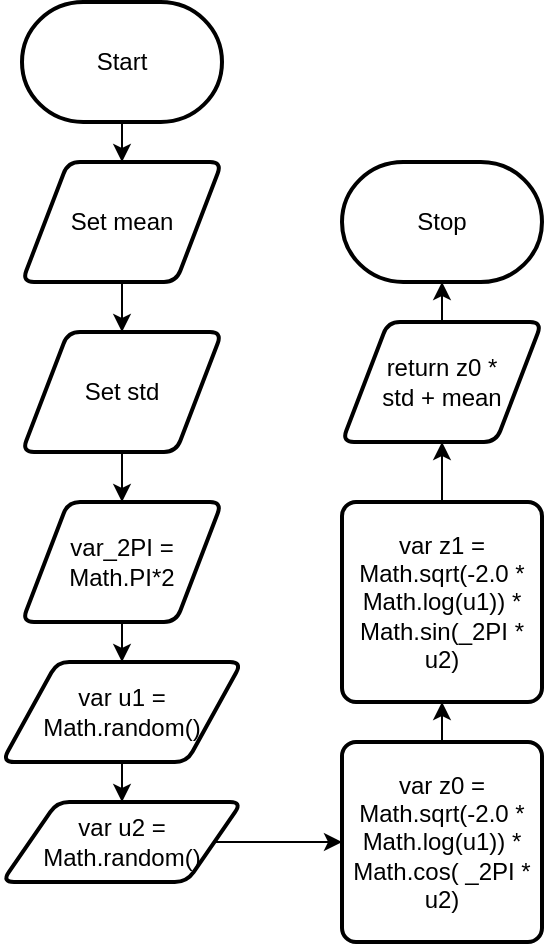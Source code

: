 <mxfile>
    <diagram id="5CpbWU7RKAlu-uI1JnB6" name="Page-1">
        <mxGraphModel dx="275" dy="436" grid="1" gridSize="10" guides="1" tooltips="1" connect="1" arrows="1" fold="1" page="1" pageScale="1" pageWidth="850" pageHeight="1100" math="0" shadow="0">
            <root>
                <mxCell id="0"/>
                <mxCell id="1" parent="0"/>
                <mxCell id="2" value="Stop" style="strokeWidth=2;html=1;shape=mxgraph.flowchart.terminator;whiteSpace=wrap;" vertex="1" parent="1">
                    <mxGeometry x="210" y="110" width="100" height="60" as="geometry"/>
                </mxCell>
                <mxCell id="11" style="edgeStyle=none;html=1;entryX=0.5;entryY=0;entryDx=0;entryDy=0;" edge="1" parent="1" source="3" target="5">
                    <mxGeometry relative="1" as="geometry"/>
                </mxCell>
                <mxCell id="3" value="Start" style="strokeWidth=2;html=1;shape=mxgraph.flowchart.terminator;whiteSpace=wrap;" vertex="1" parent="1">
                    <mxGeometry x="50" y="30" width="100" height="60" as="geometry"/>
                </mxCell>
                <mxCell id="13" style="edgeStyle=none;html=1;" edge="1" parent="1" source="4" target="9">
                    <mxGeometry relative="1" as="geometry"/>
                </mxCell>
                <mxCell id="4" value="Set std" style="shape=parallelogram;html=1;strokeWidth=2;perimeter=parallelogramPerimeter;whiteSpace=wrap;rounded=1;arcSize=12;size=0.23;" vertex="1" parent="1">
                    <mxGeometry x="50" y="195" width="100" height="60" as="geometry"/>
                </mxCell>
                <mxCell id="12" style="edgeStyle=none;html=1;entryX=0.5;entryY=0;entryDx=0;entryDy=0;" edge="1" parent="1" source="5" target="4">
                    <mxGeometry relative="1" as="geometry"/>
                </mxCell>
                <mxCell id="5" value="Set mean" style="shape=parallelogram;html=1;strokeWidth=2;perimeter=parallelogramPerimeter;whiteSpace=wrap;rounded=1;arcSize=12;size=0.23;" vertex="1" parent="1">
                    <mxGeometry x="50" y="110" width="100" height="60" as="geometry"/>
                </mxCell>
                <mxCell id="19" style="edgeStyle=none;html=1;" edge="1" parent="1" source="6" target="8">
                    <mxGeometry relative="1" as="geometry"/>
                </mxCell>
                <mxCell id="6" value="var u1 = Math.random()" style="shape=parallelogram;html=1;strokeWidth=2;perimeter=parallelogramPerimeter;whiteSpace=wrap;rounded=1;arcSize=12;size=0.23;" vertex="1" parent="1">
                    <mxGeometry x="40" y="360" width="120" height="50" as="geometry"/>
                </mxCell>
                <mxCell id="20" style="edgeStyle=none;html=1;entryX=0;entryY=0.5;entryDx=0;entryDy=0;" edge="1" parent="1" source="8" target="18">
                    <mxGeometry relative="1" as="geometry"/>
                </mxCell>
                <mxCell id="8" value="var u2 = Math.random()" style="shape=parallelogram;html=1;strokeWidth=2;perimeter=parallelogramPerimeter;whiteSpace=wrap;rounded=1;arcSize=12;size=0.23;" vertex="1" parent="1">
                    <mxGeometry x="40" y="430" width="120" height="40" as="geometry"/>
                </mxCell>
                <mxCell id="15" style="edgeStyle=none;html=1;" edge="1" parent="1" source="9" target="6">
                    <mxGeometry relative="1" as="geometry"/>
                </mxCell>
                <mxCell id="9" value="var_2PI = &lt;br&gt;Math.PI*2" style="shape=parallelogram;html=1;strokeWidth=2;perimeter=parallelogramPerimeter;whiteSpace=wrap;rounded=1;arcSize=12;size=0.23;" vertex="1" parent="1">
                    <mxGeometry x="50" y="280" width="100" height="60" as="geometry"/>
                </mxCell>
                <mxCell id="24" style="edgeStyle=none;html=1;exitX=0.5;exitY=0;exitDx=0;exitDy=0;entryX=0.5;entryY=1;entryDx=0;entryDy=0;" edge="1" parent="1" source="17" target="22">
                    <mxGeometry relative="1" as="geometry"/>
                </mxCell>
                <mxCell id="17" value="var z1 = Math.sqrt(-2.0 * Math.log(u1)) * Math.sin(_2PI * u2)" style="rounded=1;whiteSpace=wrap;html=1;absoluteArcSize=1;arcSize=14;strokeWidth=2;" vertex="1" parent="1">
                    <mxGeometry x="210" y="280" width="100" height="100" as="geometry"/>
                </mxCell>
                <mxCell id="21" style="edgeStyle=none;html=1;entryX=0.5;entryY=1;entryDx=0;entryDy=0;" edge="1" parent="1" source="18" target="17">
                    <mxGeometry relative="1" as="geometry"/>
                </mxCell>
                <mxCell id="18" value="var z0 = Math.sqrt(-2.0 * Math.log(u1)) * Math.cos( _2PI * u2)" style="rounded=1;whiteSpace=wrap;html=1;absoluteArcSize=1;arcSize=14;strokeWidth=2;" vertex="1" parent="1">
                    <mxGeometry x="210" y="400" width="100" height="100" as="geometry"/>
                </mxCell>
                <mxCell id="23" style="edgeStyle=none;html=1;entryX=0.5;entryY=1;entryDx=0;entryDy=0;entryPerimeter=0;" edge="1" parent="1" source="22" target="2">
                    <mxGeometry relative="1" as="geometry"/>
                </mxCell>
                <mxCell id="22" value="return z0 * &lt;br&gt;std + mean" style="shape=parallelogram;html=1;strokeWidth=2;perimeter=parallelogramPerimeter;whiteSpace=wrap;rounded=1;arcSize=12;size=0.23;" vertex="1" parent="1">
                    <mxGeometry x="210" y="190" width="100" height="60" as="geometry"/>
                </mxCell>
            </root>
        </mxGraphModel>
    </diagram>
</mxfile>